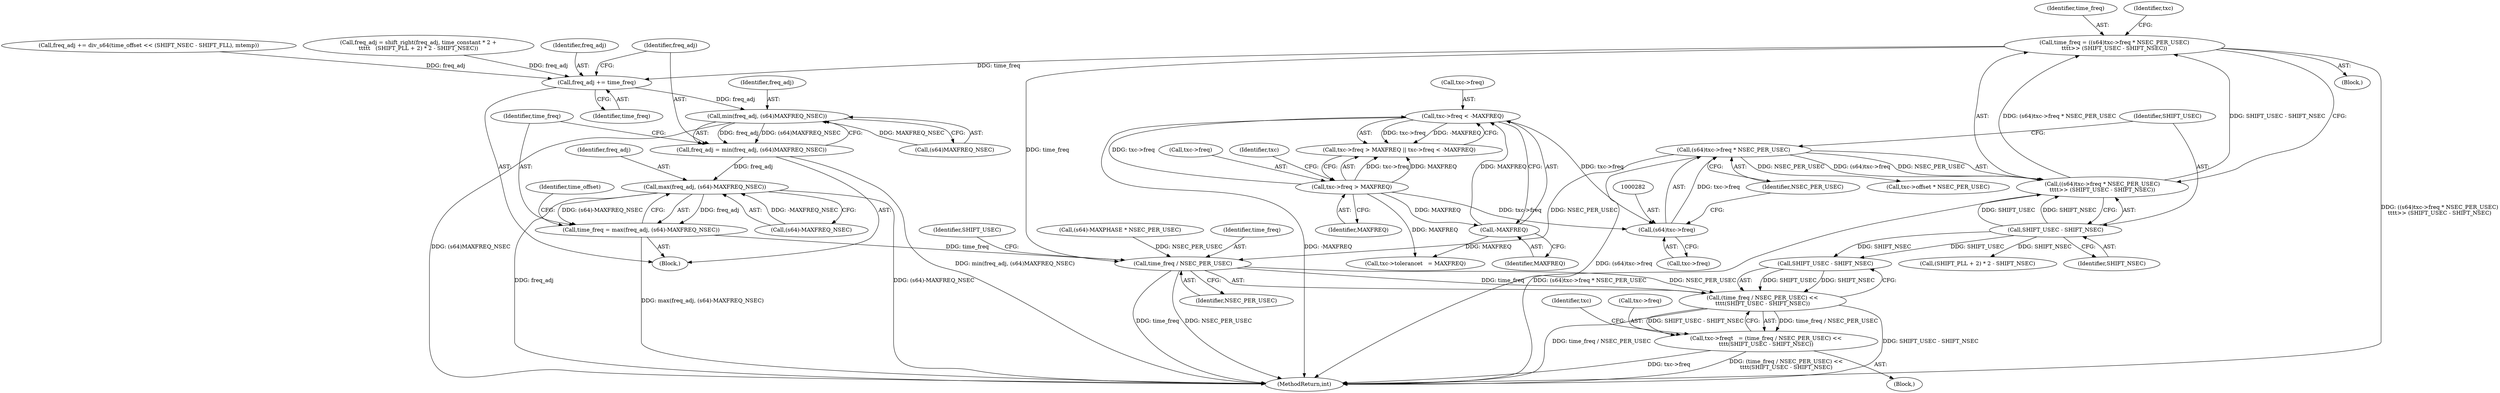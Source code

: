 digraph "0_linux_f8bd2258e2d520dff28c855658bd24bdafb5102d_8@integer" {
"1000277" [label="(Call,time_freq = ((s64)txc->freq * NSEC_PER_USEC)\n\t\t\t\t>> (SHIFT_USEC - SHIFT_NSEC))"];
"1000279" [label="(Call,((s64)txc->freq * NSEC_PER_USEC)\n\t\t\t\t>> (SHIFT_USEC - SHIFT_NSEC))"];
"1000280" [label="(Call,(s64)txc->freq * NSEC_PER_USEC)"];
"1000281" [label="(Call,(s64)txc->freq)"];
"1000265" [label="(Call,txc->freq < -MAXFREQ)"];
"1000260" [label="(Call,txc->freq > MAXFREQ)"];
"1000269" [label="(Call,-MAXFREQ)"];
"1000287" [label="(Call,SHIFT_USEC - SHIFT_NSEC)"];
"1000497" [label="(Call,freq_adj += time_freq)"];
"1000502" [label="(Call,min(freq_adj, (s64)MAXFREQ_NSEC))"];
"1000500" [label="(Call,freq_adj = min(freq_adj, (s64)MAXFREQ_NSEC))"];
"1000509" [label="(Call,max(freq_adj, (s64)-MAXFREQ_NSEC))"];
"1000507" [label="(Call,time_freq = max(freq_adj, (s64)-MAXFREQ_NSEC))"];
"1000595" [label="(Call,time_freq / NSEC_PER_USEC)"];
"1000594" [label="(Call,(time_freq / NSEC_PER_USEC) <<\n\t\t\t\t(SHIFT_USEC - SHIFT_NSEC))"];
"1000590" [label="(Call,txc->freq\t   = (time_freq / NSEC_PER_USEC) <<\n\t\t\t\t(SHIFT_USEC - SHIFT_NSEC))"];
"1000264" [label="(Identifier,MAXFREQ)"];
"1000265" [label="(Call,txc->freq < -MAXFREQ)"];
"1000280" [label="(Call,(s64)txc->freq * NSEC_PER_USEC)"];
"1000504" [label="(Call,(s64)MAXFREQ_NSEC)"];
"1000498" [label="(Identifier,freq_adj)"];
"1000257" [label="(Block,)"];
"1000516" [label="(Identifier,time_offset)"];
"1000289" [label="(Identifier,SHIFT_NSEC)"];
"1000277" [label="(Call,time_freq = ((s64)txc->freq * NSEC_PER_USEC)\n\t\t\t\t>> (SHIFT_USEC - SHIFT_NSEC))"];
"1000500" [label="(Call,freq_adj = min(freq_adj, (s64)MAXFREQ_NSEC))"];
"1000425" [label="(Call,(s64)-MAXPHASE * NSEC_PER_USEC)"];
"1000269" [label="(Call,-MAXFREQ)"];
"1000499" [label="(Identifier,time_freq)"];
"1000508" [label="(Identifier,time_freq)"];
"1000591" [label="(Call,txc->freq)"];
"1000595" [label="(Call,time_freq / NSEC_PER_USEC)"];
"1000281" [label="(Call,(s64)txc->freq)"];
"1000123" [label="(Block,)"];
"1000407" [label="(Call,txc->offset * NSEC_PER_USEC)"];
"1000404" [label="(Block,)"];
"1000501" [label="(Identifier,freq_adj)"];
"1000590" [label="(Call,txc->freq\t   = (time_freq / NSEC_PER_USEC) <<\n\t\t\t\t(SHIFT_USEC - SHIFT_NSEC))"];
"1000488" [label="(Call,freq_adj += div_s64(time_offset << (SHIFT_NSEC - SHIFT_FLL), mtemp))"];
"1000507" [label="(Call,time_freq = max(freq_adj, (s64)-MAXFREQ_NSEC))"];
"1000279" [label="(Call,((s64)txc->freq * NSEC_PER_USEC)\n\t\t\t\t>> (SHIFT_USEC - SHIFT_NSEC))"];
"1000261" [label="(Call,txc->freq)"];
"1000603" [label="(Identifier,txc)"];
"1000278" [label="(Identifier,time_freq)"];
"1000598" [label="(Call,SHIFT_USEC - SHIFT_NSEC)"];
"1000509" [label="(Call,max(freq_adj, (s64)-MAXFREQ_NSEC))"];
"1000286" [label="(Identifier,NSEC_PER_USEC)"];
"1000597" [label="(Identifier,NSEC_PER_USEC)"];
"1000283" [label="(Call,txc->freq)"];
"1000687" [label="(MethodReturn,int)"];
"1000287" [label="(Call,SHIFT_USEC - SHIFT_NSEC)"];
"1000259" [label="(Call,txc->freq > MAXFREQ || txc->freq < -MAXFREQ)"];
"1000502" [label="(Call,min(freq_adj, (s64)MAXFREQ_NSEC))"];
"1000596" [label="(Identifier,time_freq)"];
"1000503" [label="(Identifier,freq_adj)"];
"1000288" [label="(Identifier,SHIFT_USEC)"];
"1000497" [label="(Call,freq_adj += time_freq)"];
"1000469" [label="(Call,(SHIFT_PLL + 2) * 2 - SHIFT_NSEC)"];
"1000594" [label="(Call,(time_freq / NSEC_PER_USEC) <<\n\t\t\t\t(SHIFT_USEC - SHIFT_NSEC))"];
"1000511" [label="(Call,(s64)-MAXFREQ_NSEC)"];
"1000260" [label="(Call,txc->freq > MAXFREQ)"];
"1000267" [label="(Identifier,txc)"];
"1000510" [label="(Identifier,freq_adj)"];
"1000270" [label="(Identifier,MAXFREQ)"];
"1000626" [label="(Call,txc->tolerance\t   = MAXFREQ)"];
"1000461" [label="(Call,freq_adj = shift_right(freq_adj, time_constant * 2 +\n\t\t\t\t\t   (SHIFT_PLL + 2) * 2 - SHIFT_NSEC))"];
"1000599" [label="(Identifier,SHIFT_USEC)"];
"1000293" [label="(Identifier,txc)"];
"1000266" [label="(Call,txc->freq)"];
"1000277" -> "1000257"  [label="AST: "];
"1000277" -> "1000279"  [label="CFG: "];
"1000278" -> "1000277"  [label="AST: "];
"1000279" -> "1000277"  [label="AST: "];
"1000293" -> "1000277"  [label="CFG: "];
"1000277" -> "1000687"  [label="DDG: ((s64)txc->freq * NSEC_PER_USEC)\n\t\t\t\t>> (SHIFT_USEC - SHIFT_NSEC)"];
"1000279" -> "1000277"  [label="DDG: (s64)txc->freq * NSEC_PER_USEC"];
"1000279" -> "1000277"  [label="DDG: SHIFT_USEC - SHIFT_NSEC"];
"1000277" -> "1000497"  [label="DDG: time_freq"];
"1000277" -> "1000595"  [label="DDG: time_freq"];
"1000279" -> "1000287"  [label="CFG: "];
"1000280" -> "1000279"  [label="AST: "];
"1000287" -> "1000279"  [label="AST: "];
"1000279" -> "1000687"  [label="DDG: (s64)txc->freq * NSEC_PER_USEC"];
"1000280" -> "1000279"  [label="DDG: (s64)txc->freq"];
"1000280" -> "1000279"  [label="DDG: NSEC_PER_USEC"];
"1000287" -> "1000279"  [label="DDG: SHIFT_USEC"];
"1000287" -> "1000279"  [label="DDG: SHIFT_NSEC"];
"1000280" -> "1000286"  [label="CFG: "];
"1000281" -> "1000280"  [label="AST: "];
"1000286" -> "1000280"  [label="AST: "];
"1000288" -> "1000280"  [label="CFG: "];
"1000280" -> "1000687"  [label="DDG: (s64)txc->freq"];
"1000281" -> "1000280"  [label="DDG: txc->freq"];
"1000280" -> "1000407"  [label="DDG: NSEC_PER_USEC"];
"1000280" -> "1000595"  [label="DDG: NSEC_PER_USEC"];
"1000281" -> "1000283"  [label="CFG: "];
"1000282" -> "1000281"  [label="AST: "];
"1000283" -> "1000281"  [label="AST: "];
"1000286" -> "1000281"  [label="CFG: "];
"1000265" -> "1000281"  [label="DDG: txc->freq"];
"1000260" -> "1000281"  [label="DDG: txc->freq"];
"1000265" -> "1000259"  [label="AST: "];
"1000265" -> "1000269"  [label="CFG: "];
"1000266" -> "1000265"  [label="AST: "];
"1000269" -> "1000265"  [label="AST: "];
"1000259" -> "1000265"  [label="CFG: "];
"1000265" -> "1000687"  [label="DDG: -MAXFREQ"];
"1000265" -> "1000259"  [label="DDG: txc->freq"];
"1000265" -> "1000259"  [label="DDG: -MAXFREQ"];
"1000260" -> "1000265"  [label="DDG: txc->freq"];
"1000269" -> "1000265"  [label="DDG: MAXFREQ"];
"1000260" -> "1000259"  [label="AST: "];
"1000260" -> "1000264"  [label="CFG: "];
"1000261" -> "1000260"  [label="AST: "];
"1000264" -> "1000260"  [label="AST: "];
"1000267" -> "1000260"  [label="CFG: "];
"1000259" -> "1000260"  [label="CFG: "];
"1000260" -> "1000259"  [label="DDG: txc->freq"];
"1000260" -> "1000259"  [label="DDG: MAXFREQ"];
"1000260" -> "1000269"  [label="DDG: MAXFREQ"];
"1000260" -> "1000626"  [label="DDG: MAXFREQ"];
"1000269" -> "1000270"  [label="CFG: "];
"1000270" -> "1000269"  [label="AST: "];
"1000269" -> "1000626"  [label="DDG: MAXFREQ"];
"1000287" -> "1000289"  [label="CFG: "];
"1000288" -> "1000287"  [label="AST: "];
"1000289" -> "1000287"  [label="AST: "];
"1000287" -> "1000469"  [label="DDG: SHIFT_NSEC"];
"1000287" -> "1000598"  [label="DDG: SHIFT_USEC"];
"1000287" -> "1000598"  [label="DDG: SHIFT_NSEC"];
"1000497" -> "1000404"  [label="AST: "];
"1000497" -> "1000499"  [label="CFG: "];
"1000498" -> "1000497"  [label="AST: "];
"1000499" -> "1000497"  [label="AST: "];
"1000501" -> "1000497"  [label="CFG: "];
"1000488" -> "1000497"  [label="DDG: freq_adj"];
"1000461" -> "1000497"  [label="DDG: freq_adj"];
"1000497" -> "1000502"  [label="DDG: freq_adj"];
"1000502" -> "1000500"  [label="AST: "];
"1000502" -> "1000504"  [label="CFG: "];
"1000503" -> "1000502"  [label="AST: "];
"1000504" -> "1000502"  [label="AST: "];
"1000500" -> "1000502"  [label="CFG: "];
"1000502" -> "1000687"  [label="DDG: (s64)MAXFREQ_NSEC"];
"1000502" -> "1000500"  [label="DDG: freq_adj"];
"1000502" -> "1000500"  [label="DDG: (s64)MAXFREQ_NSEC"];
"1000504" -> "1000502"  [label="DDG: MAXFREQ_NSEC"];
"1000500" -> "1000404"  [label="AST: "];
"1000501" -> "1000500"  [label="AST: "];
"1000508" -> "1000500"  [label="CFG: "];
"1000500" -> "1000687"  [label="DDG: min(freq_adj, (s64)MAXFREQ_NSEC)"];
"1000500" -> "1000509"  [label="DDG: freq_adj"];
"1000509" -> "1000507"  [label="AST: "];
"1000509" -> "1000511"  [label="CFG: "];
"1000510" -> "1000509"  [label="AST: "];
"1000511" -> "1000509"  [label="AST: "];
"1000507" -> "1000509"  [label="CFG: "];
"1000509" -> "1000687"  [label="DDG: (s64)-MAXFREQ_NSEC"];
"1000509" -> "1000687"  [label="DDG: freq_adj"];
"1000509" -> "1000507"  [label="DDG: freq_adj"];
"1000509" -> "1000507"  [label="DDG: (s64)-MAXFREQ_NSEC"];
"1000511" -> "1000509"  [label="DDG: -MAXFREQ_NSEC"];
"1000507" -> "1000404"  [label="AST: "];
"1000508" -> "1000507"  [label="AST: "];
"1000516" -> "1000507"  [label="CFG: "];
"1000507" -> "1000687"  [label="DDG: max(freq_adj, (s64)-MAXFREQ_NSEC)"];
"1000507" -> "1000595"  [label="DDG: time_freq"];
"1000595" -> "1000594"  [label="AST: "];
"1000595" -> "1000597"  [label="CFG: "];
"1000596" -> "1000595"  [label="AST: "];
"1000597" -> "1000595"  [label="AST: "];
"1000599" -> "1000595"  [label="CFG: "];
"1000595" -> "1000687"  [label="DDG: NSEC_PER_USEC"];
"1000595" -> "1000687"  [label="DDG: time_freq"];
"1000595" -> "1000594"  [label="DDG: time_freq"];
"1000595" -> "1000594"  [label="DDG: NSEC_PER_USEC"];
"1000425" -> "1000595"  [label="DDG: NSEC_PER_USEC"];
"1000594" -> "1000590"  [label="AST: "];
"1000594" -> "1000598"  [label="CFG: "];
"1000598" -> "1000594"  [label="AST: "];
"1000590" -> "1000594"  [label="CFG: "];
"1000594" -> "1000687"  [label="DDG: time_freq / NSEC_PER_USEC"];
"1000594" -> "1000687"  [label="DDG: SHIFT_USEC - SHIFT_NSEC"];
"1000594" -> "1000590"  [label="DDG: time_freq / NSEC_PER_USEC"];
"1000594" -> "1000590"  [label="DDG: SHIFT_USEC - SHIFT_NSEC"];
"1000598" -> "1000594"  [label="DDG: SHIFT_USEC"];
"1000598" -> "1000594"  [label="DDG: SHIFT_NSEC"];
"1000590" -> "1000123"  [label="AST: "];
"1000591" -> "1000590"  [label="AST: "];
"1000603" -> "1000590"  [label="CFG: "];
"1000590" -> "1000687"  [label="DDG: txc->freq"];
"1000590" -> "1000687"  [label="DDG: (time_freq / NSEC_PER_USEC) <<\n\t\t\t\t(SHIFT_USEC - SHIFT_NSEC)"];
}
